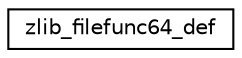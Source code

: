 digraph "Graphical Class Hierarchy"
{
  edge [fontname="Helvetica",fontsize="10",labelfontname="Helvetica",labelfontsize="10"];
  node [fontname="Helvetica",fontsize="10",shape=record];
  rankdir="LR";
  Node1 [label="zlib_filefunc64_def",height=0.2,width=0.4,color="black", fillcolor="white", style="filled",URL="$ioapi_8h.html#structzlib__filefunc64__def"];
}
